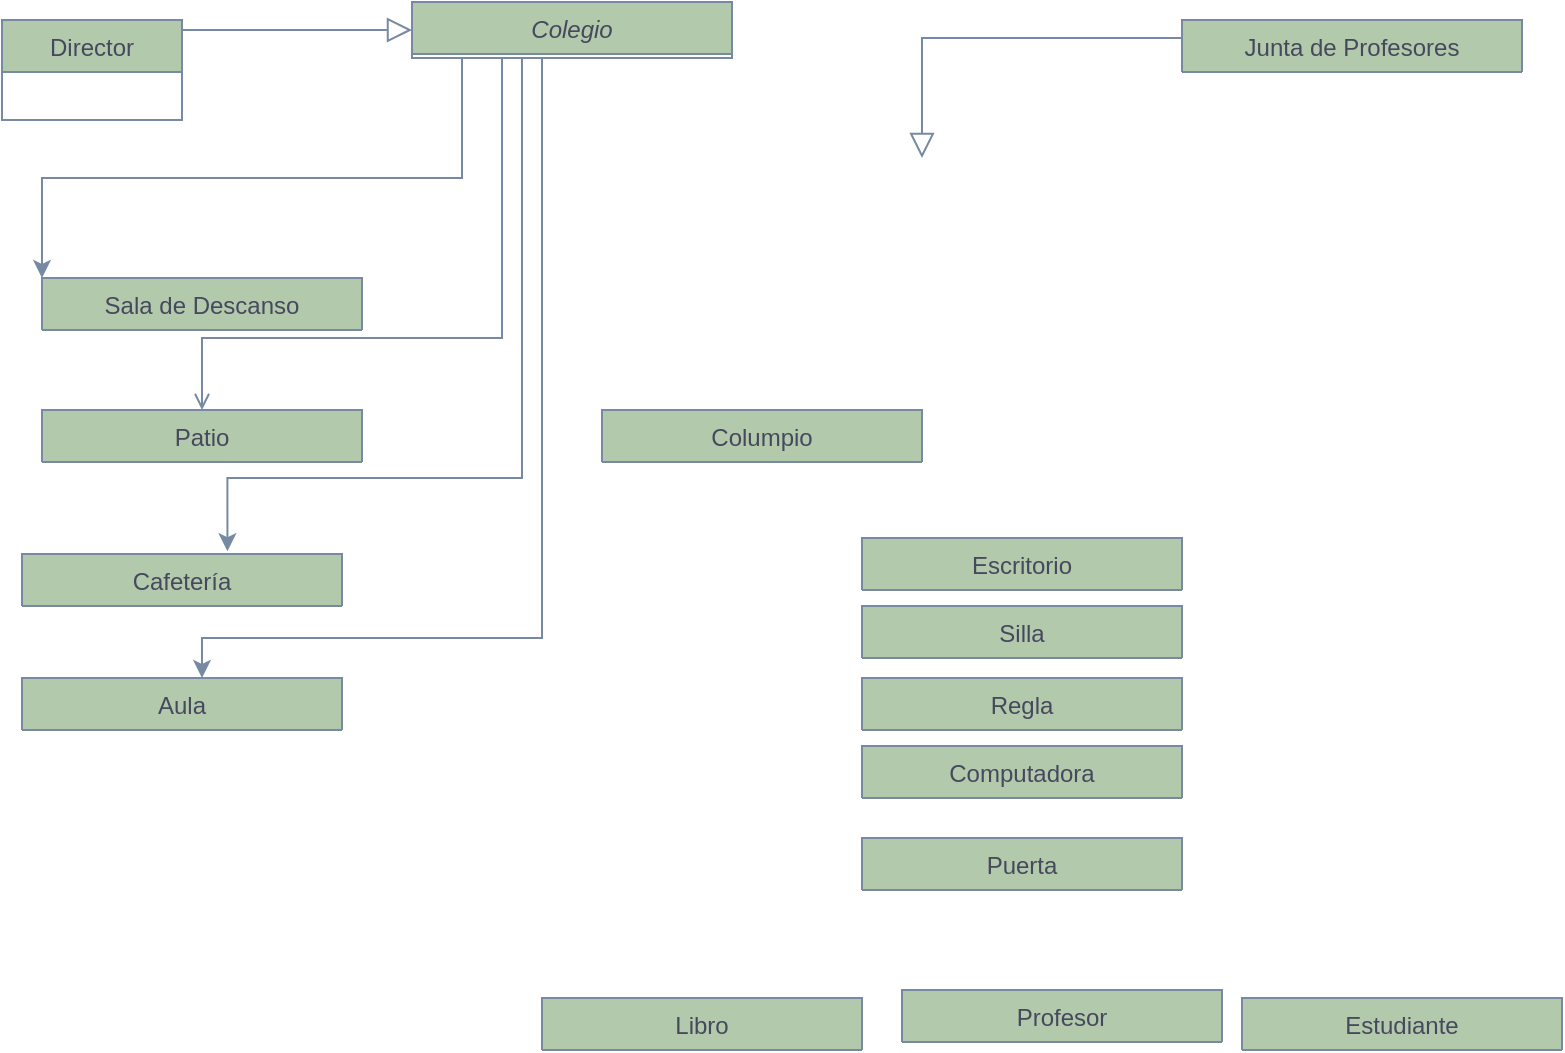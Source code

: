 <mxfile version="13.10.0" type="github">
  <diagram id="C5RBs43oDa-KdzZeNtuy" name="Page-1">
    <mxGraphModel dx="1038" dy="548" grid="1" gridSize="10" guides="1" tooltips="1" connect="1" arrows="1" fold="1" page="1" pageScale="1" pageWidth="827" pageHeight="1169" math="0" shadow="0">
      <root>
        <mxCell id="WIyWlLk6GJQsqaUBKTNV-0" />
        <mxCell id="WIyWlLk6GJQsqaUBKTNV-1" parent="WIyWlLk6GJQsqaUBKTNV-0" />
        <mxCell id="FTmHayUZEP4_Rs8V9bha-4" style="edgeStyle=orthogonalEdgeStyle;rounded=0;orthogonalLoop=1;jettySize=auto;html=1;strokeColor=#788AA3;fontColor=#46495D;" parent="WIyWlLk6GJQsqaUBKTNV-1" source="zkfFHV4jXpPFQw0GAbJ--0" target="FTmHayUZEP4_Rs8V9bha-0" edge="1">
          <mxGeometry relative="1" as="geometry">
            <Array as="points">
              <mxPoint x="280" y="320" />
              <mxPoint x="110" y="320" />
            </Array>
          </mxGeometry>
        </mxCell>
        <mxCell id="zkfFHV4jXpPFQw0GAbJ--0" value="Colegio" style="swimlane;fontStyle=2;align=center;verticalAlign=top;childLayout=stackLayout;horizontal=1;startSize=26;horizontalStack=0;resizeParent=1;resizeLast=0;collapsible=1;marginBottom=0;rounded=0;shadow=0;strokeWidth=1;fillColor=#B2C9AB;strokeColor=#788AA3;fontColor=#46495D;" parent="WIyWlLk6GJQsqaUBKTNV-1" vertex="1" collapsed="1">
          <mxGeometry x="215" y="2" width="160" height="28" as="geometry">
            <mxRectangle x="215" y="2" width="220" height="198" as="alternateBounds" />
          </mxGeometry>
        </mxCell>
        <mxCell id="zkfFHV4jXpPFQw0GAbJ--4" value="" style="line;html=1;strokeWidth=1;align=left;verticalAlign=middle;spacingTop=-1;spacingLeft=3;spacingRight=3;rotatable=0;labelPosition=right;points=[];portConstraint=eastwest;fillColor=#B2C9AB;strokeColor=#788AA3;fontColor=#46495D;" parent="zkfFHV4jXpPFQw0GAbJ--0" vertex="1">
          <mxGeometry y="26" width="160" height="8" as="geometry" />
        </mxCell>
        <mxCell id="zkfFHV4jXpPFQw0GAbJ--6" value="Director" style="swimlane;fontStyle=0;align=center;verticalAlign=top;childLayout=stackLayout;horizontal=1;startSize=26;horizontalStack=0;resizeParent=1;resizeLast=0;collapsible=1;marginBottom=0;rounded=0;shadow=0;strokeWidth=1;fillColor=#B2C9AB;strokeColor=#788AA3;fontColor=#46495D;" parent="WIyWlLk6GJQsqaUBKTNV-1" vertex="1" collapsed="1">
          <mxGeometry x="10" y="11" width="90" height="50" as="geometry">
            <mxRectangle x="10" y="40" width="160" height="60" as="alternateBounds" />
          </mxGeometry>
        </mxCell>
        <mxCell id="zkfFHV4jXpPFQw0GAbJ--9" value="" style="line;html=1;strokeWidth=1;align=left;verticalAlign=middle;spacingTop=-1;spacingLeft=3;spacingRight=3;rotatable=0;labelPosition=right;points=[];portConstraint=eastwest;fillColor=#B2C9AB;strokeColor=#788AA3;fontColor=#46495D;" parent="zkfFHV4jXpPFQw0GAbJ--6" vertex="1">
          <mxGeometry y="26" width="90" height="8" as="geometry" />
        </mxCell>
        <mxCell id="zkfFHV4jXpPFQw0GAbJ--12" value="" style="endArrow=block;endSize=10;endFill=0;shadow=0;strokeWidth=1;rounded=0;edgeStyle=elbowEdgeStyle;elbow=vertical;strokeColor=#788AA3;fontColor=#46495D;" parent="WIyWlLk6GJQsqaUBKTNV-1" source="zkfFHV4jXpPFQw0GAbJ--6" target="zkfFHV4jXpPFQw0GAbJ--0" edge="1">
          <mxGeometry width="160" relative="1" as="geometry">
            <mxPoint x="200" y="203" as="sourcePoint" />
            <mxPoint x="200" y="203" as="targetPoint" />
            <Array as="points">
              <mxPoint x="200" y="16" />
              <mxPoint x="180" y="36" />
              <mxPoint x="200" y="70" />
              <mxPoint x="70" y="130" />
            </Array>
          </mxGeometry>
        </mxCell>
        <mxCell id="zkfFHV4jXpPFQw0GAbJ--13" value="Junta de Profesores" style="swimlane;fontStyle=0;align=center;verticalAlign=top;childLayout=stackLayout;horizontal=1;startSize=26;horizontalStack=0;resizeParent=1;resizeLast=0;collapsible=1;marginBottom=0;rounded=0;shadow=0;strokeWidth=1;fillColor=#B2C9AB;strokeColor=#788AA3;fontColor=#46495D;" parent="WIyWlLk6GJQsqaUBKTNV-1" vertex="1" collapsed="1">
          <mxGeometry x="600" y="11" width="170" height="26" as="geometry">
            <mxRectangle x="10" y="140" width="150" height="60" as="alternateBounds" />
          </mxGeometry>
        </mxCell>
        <mxCell id="zkfFHV4jXpPFQw0GAbJ--16" value="" style="endArrow=block;endSize=10;endFill=0;shadow=0;strokeWidth=1;rounded=0;edgeStyle=elbowEdgeStyle;elbow=vertical;strokeColor=#788AA3;fontColor=#46495D;" parent="WIyWlLk6GJQsqaUBKTNV-1" source="zkfFHV4jXpPFQw0GAbJ--13" edge="1">
          <mxGeometry width="160" relative="1" as="geometry">
            <mxPoint x="210" y="373" as="sourcePoint" />
            <mxPoint x="470" y="80" as="targetPoint" />
            <Array as="points">
              <mxPoint x="490" y="20" />
              <mxPoint x="460" y="20" />
              <mxPoint x="360" y="160" />
              <mxPoint x="170" y="190" />
              <mxPoint x="430" y="230" />
            </Array>
          </mxGeometry>
        </mxCell>
        <mxCell id="zkfFHV4jXpPFQw0GAbJ--17" value="Patio" style="swimlane;fontStyle=0;align=center;verticalAlign=top;childLayout=stackLayout;horizontal=1;startSize=80;horizontalStack=0;resizeParent=1;resizeLast=0;collapsible=1;marginBottom=0;rounded=0;shadow=0;strokeWidth=1;fillColor=#B2C9AB;strokeColor=#788AA3;fontColor=#46495D;" parent="WIyWlLk6GJQsqaUBKTNV-1" vertex="1" collapsed="1">
          <mxGeometry x="30" y="206" width="160" height="26" as="geometry">
            <mxRectangle x="230" y="300" width="180" height="58" as="alternateBounds" />
          </mxGeometry>
        </mxCell>
        <mxCell id="zkfFHV4jXpPFQw0GAbJ--23" value="" style="line;html=1;strokeWidth=1;align=left;verticalAlign=middle;spacingTop=-1;spacingLeft=3;spacingRight=3;rotatable=0;labelPosition=right;points=[];portConstraint=eastwest;fillColor=#B2C9AB;strokeColor=#788AA3;fontColor=#46495D;" parent="zkfFHV4jXpPFQw0GAbJ--17" vertex="1">
          <mxGeometry y="26" width="160" height="8" as="geometry" />
        </mxCell>
        <mxCell id="zkfFHV4jXpPFQw0GAbJ--26" value="" style="endArrow=open;shadow=0;strokeWidth=1;rounded=0;endFill=1;edgeStyle=elbowEdgeStyle;elbow=vertical;strokeColor=#788AA3;fontColor=#46495D;" parent="WIyWlLk6GJQsqaUBKTNV-1" source="zkfFHV4jXpPFQw0GAbJ--0" target="zkfFHV4jXpPFQw0GAbJ--17" edge="1">
          <mxGeometry x="0.5" y="41" relative="1" as="geometry">
            <mxPoint x="380" y="192" as="sourcePoint" />
            <mxPoint x="540" y="192" as="targetPoint" />
            <mxPoint x="-40" y="32" as="offset" />
            <Array as="points">
              <mxPoint x="260" y="170" />
              <mxPoint x="40" y="190" />
              <mxPoint x="210" y="180" />
              <mxPoint x="260" y="160" />
              <mxPoint x="210" y="180" />
              <mxPoint x="260" y="160" />
              <mxPoint x="210" y="180" />
              <mxPoint x="250" y="140" />
              <mxPoint x="100" y="190" />
              <mxPoint x="260" y="219" />
              <mxPoint x="280" y="110" />
              <mxPoint x="325" y="260" />
            </Array>
          </mxGeometry>
        </mxCell>
        <mxCell id="FTmHayUZEP4_Rs8V9bha-0" value="Aula" style="swimlane;fontStyle=0;align=center;verticalAlign=top;childLayout=stackLayout;horizontal=1;startSize=80;horizontalStack=0;resizeParent=1;resizeLast=0;collapsible=1;marginBottom=0;rounded=0;shadow=0;strokeWidth=1;fillColor=#B2C9AB;strokeColor=#788AA3;fontColor=#46495D;" parent="WIyWlLk6GJQsqaUBKTNV-1" vertex="1" collapsed="1">
          <mxGeometry x="20" y="340" width="160" height="26" as="geometry">
            <mxRectangle x="470" y="300" width="160" height="58" as="alternateBounds" />
          </mxGeometry>
        </mxCell>
        <mxCell id="FTmHayUZEP4_Rs8V9bha-1" value="" style="line;html=1;strokeWidth=1;align=left;verticalAlign=middle;spacingTop=-1;spacingLeft=3;spacingRight=3;rotatable=0;labelPosition=right;points=[];portConstraint=eastwest;fillColor=#B2C9AB;strokeColor=#788AA3;fontColor=#46495D;" parent="FTmHayUZEP4_Rs8V9bha-0" vertex="1">
          <mxGeometry y="26" width="160" height="8" as="geometry" />
        </mxCell>
        <mxCell id="FTmHayUZEP4_Rs8V9bha-2" value="Libro" style="swimlane;fontStyle=0;align=center;verticalAlign=top;childLayout=stackLayout;horizontal=1;startSize=80;horizontalStack=0;resizeParent=1;resizeLast=0;collapsible=1;marginBottom=0;rounded=0;shadow=0;strokeWidth=1;fillColor=#B2C9AB;strokeColor=#788AA3;fontColor=#46495D;" parent="WIyWlLk6GJQsqaUBKTNV-1" vertex="1" collapsed="1">
          <mxGeometry x="280" y="500" width="160" height="26" as="geometry">
            <mxRectangle x="500" y="390" width="120" height="56" as="alternateBounds" />
          </mxGeometry>
        </mxCell>
        <mxCell id="FTmHayUZEP4_Rs8V9bha-3" value="" style="line;html=1;strokeWidth=1;align=left;verticalAlign=middle;spacingTop=-1;spacingLeft=3;spacingRight=3;rotatable=0;labelPosition=right;points=[];portConstraint=eastwest;fillColor=#B2C9AB;strokeColor=#788AA3;fontColor=#46495D;" parent="FTmHayUZEP4_Rs8V9bha-2" vertex="1">
          <mxGeometry y="26" width="160" height="8" as="geometry" />
        </mxCell>
        <mxCell id="FTmHayUZEP4_Rs8V9bha-5" value="Sala de Descanso" style="swimlane;fontStyle=0;align=center;verticalAlign=top;childLayout=stackLayout;horizontal=1;startSize=80;horizontalStack=0;resizeParent=1;resizeLast=0;collapsible=1;marginBottom=0;rounded=0;shadow=0;strokeWidth=1;fillColor=#B2C9AB;strokeColor=#788AA3;fontColor=#46495D;" parent="WIyWlLk6GJQsqaUBKTNV-1" vertex="1" collapsed="1">
          <mxGeometry x="30" y="140" width="160" height="26" as="geometry">
            <mxRectangle x="50" y="295" width="150" height="71" as="alternateBounds" />
          </mxGeometry>
        </mxCell>
        <mxCell id="FTmHayUZEP4_Rs8V9bha-6" value="" style="line;html=1;strokeWidth=1;align=left;verticalAlign=middle;spacingTop=-1;spacingLeft=3;spacingRight=3;rotatable=0;labelPosition=right;points=[];portConstraint=eastwest;fillColor=#B2C9AB;strokeColor=#788AA3;fontColor=#46495D;" parent="FTmHayUZEP4_Rs8V9bha-5" vertex="1">
          <mxGeometry y="26" width="160" height="8" as="geometry" />
        </mxCell>
        <mxCell id="FTmHayUZEP4_Rs8V9bha-7" style="edgeStyle=orthogonalEdgeStyle;rounded=0;orthogonalLoop=1;jettySize=auto;html=1;strokeColor=#788AA3;fontColor=#46495D;" parent="WIyWlLk6GJQsqaUBKTNV-1" target="FTmHayUZEP4_Rs8V9bha-5" edge="1">
          <mxGeometry relative="1" as="geometry">
            <mxPoint x="240" y="30" as="sourcePoint" />
            <mxPoint x="255" y="443" as="targetPoint" />
            <Array as="points">
              <mxPoint x="240" y="90" />
              <mxPoint x="30" y="90" />
            </Array>
          </mxGeometry>
        </mxCell>
        <mxCell id="FTmHayUZEP4_Rs8V9bha-8" value="Estudiante" style="swimlane;fontStyle=0;align=center;verticalAlign=top;childLayout=stackLayout;horizontal=1;startSize=80;horizontalStack=0;resizeParent=1;resizeLast=0;collapsible=1;marginBottom=0;rounded=0;shadow=0;strokeWidth=1;fillColor=#B2C9AB;strokeColor=#788AA3;fontColor=#46495D;" parent="WIyWlLk6GJQsqaUBKTNV-1" vertex="1" collapsed="1">
          <mxGeometry x="630" y="500" width="160" height="26" as="geometry">
            <mxRectangle x="315" y="430" width="120" height="72" as="alternateBounds" />
          </mxGeometry>
        </mxCell>
        <mxCell id="FTmHayUZEP4_Rs8V9bha-9" value="" style="line;html=1;strokeWidth=1;align=left;verticalAlign=middle;spacingTop=-1;spacingLeft=3;spacingRight=3;rotatable=0;labelPosition=right;points=[];portConstraint=eastwest;fillColor=#B2C9AB;strokeColor=#788AA3;fontColor=#46495D;" parent="FTmHayUZEP4_Rs8V9bha-8" vertex="1">
          <mxGeometry y="26" width="160" height="8" as="geometry" />
        </mxCell>
        <mxCell id="FTmHayUZEP4_Rs8V9bha-10" value="Profesor" style="swimlane;fontStyle=0;align=center;verticalAlign=top;childLayout=stackLayout;horizontal=1;startSize=80;horizontalStack=0;resizeParent=1;resizeLast=0;collapsible=1;marginBottom=0;rounded=0;shadow=0;strokeWidth=1;fillColor=#B2C9AB;strokeColor=#788AA3;fontColor=#46495D;" parent="WIyWlLk6GJQsqaUBKTNV-1" vertex="1" collapsed="1">
          <mxGeometry x="460" y="496" width="160" height="26" as="geometry">
            <mxRectangle x="110" y="430" width="120" height="88" as="alternateBounds" />
          </mxGeometry>
        </mxCell>
        <mxCell id="FTmHayUZEP4_Rs8V9bha-11" value="" style="line;html=1;strokeWidth=1;align=left;verticalAlign=middle;spacingTop=-1;spacingLeft=3;spacingRight=3;rotatable=0;labelPosition=right;points=[];portConstraint=eastwest;fillColor=#B2C9AB;strokeColor=#788AA3;fontColor=#46495D;" parent="FTmHayUZEP4_Rs8V9bha-10" vertex="1">
          <mxGeometry y="26" width="160" height="8" as="geometry" />
        </mxCell>
        <mxCell id="FTmHayUZEP4_Rs8V9bha-12" value="Cafetería" style="swimlane;fontStyle=0;align=center;verticalAlign=top;childLayout=stackLayout;horizontal=1;startSize=80;horizontalStack=0;resizeParent=1;resizeLast=0;collapsible=1;marginBottom=0;rounded=0;shadow=0;strokeWidth=1;fillColor=#B2C9AB;strokeColor=#788AA3;fontColor=#46495D;" parent="WIyWlLk6GJQsqaUBKTNV-1" vertex="1" collapsed="1">
          <mxGeometry x="20" y="278" width="160" height="26" as="geometry">
            <mxRectangle x="650" y="300" width="160" height="74" as="alternateBounds" />
          </mxGeometry>
        </mxCell>
        <mxCell id="FTmHayUZEP4_Rs8V9bha-13" value="" style="line;html=1;strokeWidth=1;align=left;verticalAlign=middle;spacingTop=-1;spacingLeft=3;spacingRight=3;rotatable=0;labelPosition=right;points=[];portConstraint=eastwest;fillColor=#B2C9AB;strokeColor=#788AA3;fontColor=#46495D;" parent="FTmHayUZEP4_Rs8V9bha-12" vertex="1">
          <mxGeometry y="26" width="160" height="8" as="geometry" />
        </mxCell>
        <mxCell id="FTmHayUZEP4_Rs8V9bha-14" style="edgeStyle=orthogonalEdgeStyle;rounded=0;orthogonalLoop=1;jettySize=auto;html=1;entryX=0.642;entryY=-0.054;entryDx=0;entryDy=0;strokeColor=#788AA3;fontColor=#46495D;entryPerimeter=0;" parent="WIyWlLk6GJQsqaUBKTNV-1" target="FTmHayUZEP4_Rs8V9bha-12" edge="1">
          <mxGeometry relative="1" as="geometry">
            <mxPoint x="280" y="30" as="sourcePoint" />
            <mxPoint x="730" y="290" as="targetPoint" />
            <Array as="points">
              <mxPoint x="270" y="30" />
              <mxPoint x="270" y="240" />
              <mxPoint x="123" y="240" />
            </Array>
          </mxGeometry>
        </mxCell>
        <mxCell id="FTmHayUZEP4_Rs8V9bha-15" value="Computadora" style="swimlane;fontStyle=0;align=center;verticalAlign=top;childLayout=stackLayout;horizontal=1;startSize=80;horizontalStack=0;resizeParent=1;resizeLast=0;collapsible=1;marginBottom=0;rounded=0;shadow=0;strokeWidth=1;fillColor=#B2C9AB;strokeColor=#788AA3;fontColor=#46495D;" parent="WIyWlLk6GJQsqaUBKTNV-1" vertex="1" collapsed="1">
          <mxGeometry x="440" y="374" width="160" height="26" as="geometry">
            <mxRectangle x="110" y="430" width="120" height="88" as="alternateBounds" />
          </mxGeometry>
        </mxCell>
        <mxCell id="FTmHayUZEP4_Rs8V9bha-16" value="" style="line;html=1;strokeWidth=1;align=left;verticalAlign=middle;spacingTop=-1;spacingLeft=3;spacingRight=3;rotatable=0;labelPosition=right;points=[];portConstraint=eastwest;fillColor=#B2C9AB;strokeColor=#788AA3;fontColor=#46495D;" parent="FTmHayUZEP4_Rs8V9bha-15" vertex="1">
          <mxGeometry y="26" width="160" height="8" as="geometry" />
        </mxCell>
        <mxCell id="FTmHayUZEP4_Rs8V9bha-17" value="Escritorio" style="swimlane;fontStyle=0;align=center;verticalAlign=top;childLayout=stackLayout;horizontal=1;startSize=80;horizontalStack=0;resizeParent=1;resizeLast=0;collapsible=1;marginBottom=0;rounded=0;shadow=0;strokeWidth=1;fillColor=#B2C9AB;strokeColor=#788AA3;fontColor=#46495D;" parent="WIyWlLk6GJQsqaUBKTNV-1" vertex="1" collapsed="1">
          <mxGeometry x="440" y="270" width="160" height="26" as="geometry">
            <mxRectangle x="315" y="430" width="120" height="72" as="alternateBounds" />
          </mxGeometry>
        </mxCell>
        <mxCell id="FTmHayUZEP4_Rs8V9bha-18" value="" style="line;html=1;strokeWidth=1;align=left;verticalAlign=middle;spacingTop=-1;spacingLeft=3;spacingRight=3;rotatable=0;labelPosition=right;points=[];portConstraint=eastwest;fillColor=#B2C9AB;strokeColor=#788AA3;fontColor=#46495D;" parent="FTmHayUZEP4_Rs8V9bha-17" vertex="1">
          <mxGeometry y="26" width="160" height="8" as="geometry" />
        </mxCell>
        <mxCell id="FTmHayUZEP4_Rs8V9bha-19" value="Silla" style="swimlane;fontStyle=0;align=center;verticalAlign=top;childLayout=stackLayout;horizontal=1;startSize=80;horizontalStack=0;resizeParent=1;resizeLast=0;collapsible=1;marginBottom=0;rounded=0;shadow=0;strokeWidth=1;fillColor=#B2C9AB;strokeColor=#788AA3;fontColor=#46495D;" parent="WIyWlLk6GJQsqaUBKTNV-1" vertex="1" collapsed="1">
          <mxGeometry x="440" y="304" width="160" height="26" as="geometry">
            <mxRectangle x="315" y="430" width="120" height="72" as="alternateBounds" />
          </mxGeometry>
        </mxCell>
        <mxCell id="FTmHayUZEP4_Rs8V9bha-20" value="" style="line;html=1;strokeWidth=1;align=left;verticalAlign=middle;spacingTop=-1;spacingLeft=3;spacingRight=3;rotatable=0;labelPosition=right;points=[];portConstraint=eastwest;fillColor=#B2C9AB;strokeColor=#788AA3;fontColor=#46495D;" parent="FTmHayUZEP4_Rs8V9bha-19" vertex="1">
          <mxGeometry y="26" width="160" height="8" as="geometry" />
        </mxCell>
        <mxCell id="FTmHayUZEP4_Rs8V9bha-21" value="Regla" style="swimlane;fontStyle=0;align=center;verticalAlign=top;childLayout=stackLayout;horizontal=1;startSize=80;horizontalStack=0;resizeParent=1;resizeLast=0;collapsible=1;marginBottom=0;rounded=0;shadow=0;strokeWidth=1;fillColor=#B2C9AB;strokeColor=#788AA3;fontColor=#46495D;" parent="WIyWlLk6GJQsqaUBKTNV-1" vertex="1" collapsed="1">
          <mxGeometry x="440" y="340" width="160" height="26" as="geometry">
            <mxRectangle x="315" y="430" width="120" height="72" as="alternateBounds" />
          </mxGeometry>
        </mxCell>
        <mxCell id="FTmHayUZEP4_Rs8V9bha-22" value="" style="line;html=1;strokeWidth=1;align=left;verticalAlign=middle;spacingTop=-1;spacingLeft=3;spacingRight=3;rotatable=0;labelPosition=right;points=[];portConstraint=eastwest;fillColor=#B2C9AB;strokeColor=#788AA3;fontColor=#46495D;" parent="FTmHayUZEP4_Rs8V9bha-21" vertex="1">
          <mxGeometry y="26" width="160" height="8" as="geometry" />
        </mxCell>
        <mxCell id="FTmHayUZEP4_Rs8V9bha-23" value="Puerta" style="swimlane;fontStyle=0;align=center;verticalAlign=top;childLayout=stackLayout;horizontal=1;startSize=80;horizontalStack=0;resizeParent=1;resizeLast=0;collapsible=1;marginBottom=0;rounded=0;shadow=0;strokeWidth=1;fillColor=#B2C9AB;strokeColor=#788AA3;fontColor=#46495D;" parent="WIyWlLk6GJQsqaUBKTNV-1" vertex="1" collapsed="1">
          <mxGeometry x="440" y="420" width="160" height="26" as="geometry">
            <mxRectangle x="315" y="430" width="120" height="72" as="alternateBounds" />
          </mxGeometry>
        </mxCell>
        <mxCell id="FTmHayUZEP4_Rs8V9bha-24" value="" style="line;html=1;strokeWidth=1;align=left;verticalAlign=middle;spacingTop=-1;spacingLeft=3;spacingRight=3;rotatable=0;labelPosition=right;points=[];portConstraint=eastwest;fillColor=#B2C9AB;strokeColor=#788AA3;fontColor=#46495D;" parent="FTmHayUZEP4_Rs8V9bha-23" vertex="1">
          <mxGeometry y="26" width="160" height="8" as="geometry" />
        </mxCell>
        <mxCell id="FTmHayUZEP4_Rs8V9bha-25" value="Columpio" style="swimlane;fontStyle=0;align=center;verticalAlign=top;childLayout=stackLayout;horizontal=1;startSize=80;horizontalStack=0;resizeParent=1;resizeLast=0;collapsible=1;marginBottom=0;rounded=0;shadow=0;strokeWidth=1;fillColor=#B2C9AB;strokeColor=#788AA3;fontColor=#46495D;" parent="WIyWlLk6GJQsqaUBKTNV-1" vertex="1" collapsed="1">
          <mxGeometry x="310" y="206" width="160" height="26" as="geometry">
            <mxRectangle x="315" y="430" width="120" height="72" as="alternateBounds" />
          </mxGeometry>
        </mxCell>
        <mxCell id="FTmHayUZEP4_Rs8V9bha-26" value="" style="line;html=1;strokeWidth=1;align=left;verticalAlign=middle;spacingTop=-1;spacingLeft=3;spacingRight=3;rotatable=0;labelPosition=right;points=[];portConstraint=eastwest;fillColor=#B2C9AB;strokeColor=#788AA3;fontColor=#46495D;" parent="FTmHayUZEP4_Rs8V9bha-25" vertex="1">
          <mxGeometry y="26" width="160" height="8" as="geometry" />
        </mxCell>
      </root>
    </mxGraphModel>
  </diagram>
</mxfile>
